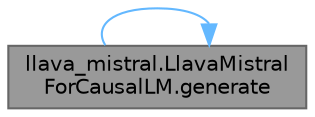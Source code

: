 digraph "llava_mistral.LlavaMistralForCausalLM.generate"
{
 // LATEX_PDF_SIZE
  bgcolor="transparent";
  edge [fontname=Helvetica,fontsize=10,labelfontname=Helvetica,labelfontsize=10];
  node [fontname=Helvetica,fontsize=10,shape=box,height=0.2,width=0.4];
  rankdir="RL";
  Node1 [id="Node000001",label="llava_mistral.LlavaMistral\lForCausalLM.generate",height=0.2,width=0.4,color="gray40", fillcolor="grey60", style="filled", fontcolor="black",tooltip="입력을 기반으로 텍스트를 생성하는 메서드"];
  Node1 -> Node1 [id="edge1_Node000001_Node000001",dir="back",color="steelblue1",style="solid",tooltip=" "];
}

